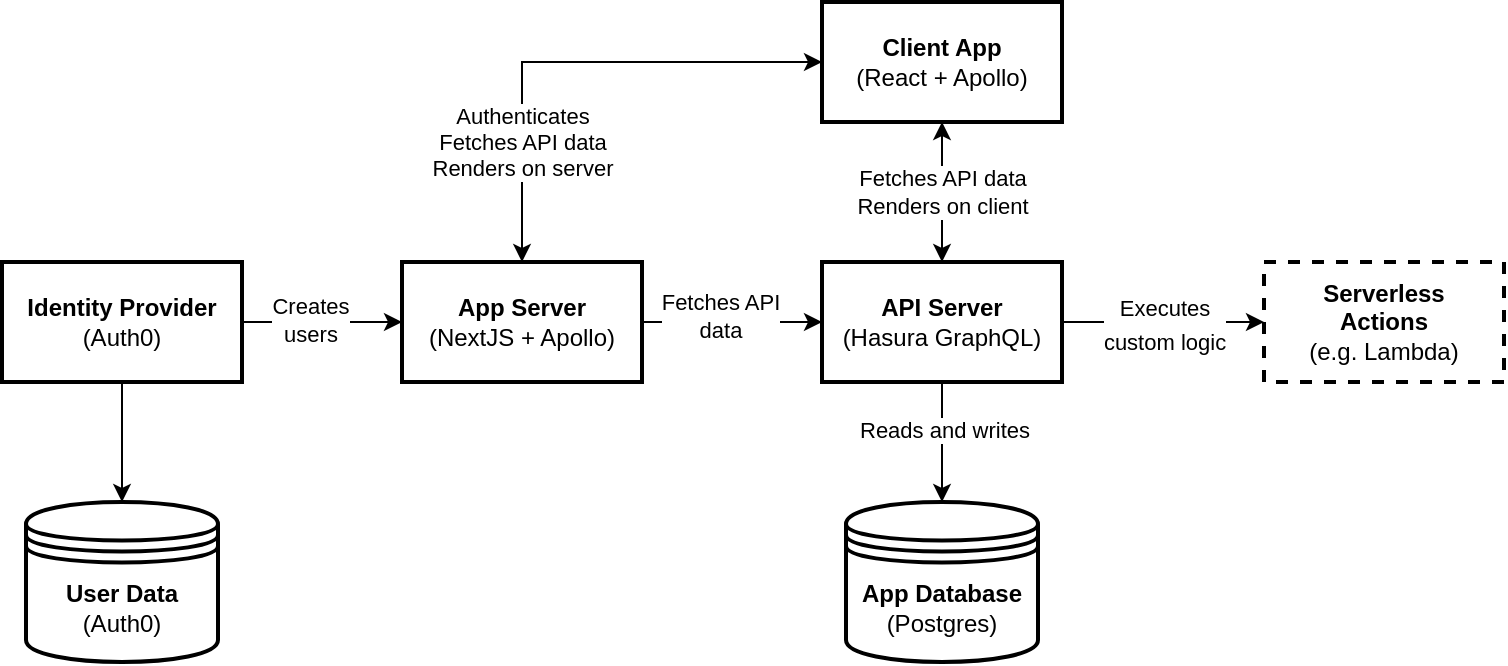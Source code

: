 <mxfile version="15.4.1" pages="3"><diagram id="ypU5EHyofynTUaopnox2" name="Architecture"><mxGraphModel dx="946" dy="620" grid="1" gridSize="10" guides="1" tooltips="1" connect="1" arrows="0" fold="1" page="1" pageScale="1" pageWidth="827" pageHeight="1169" math="0" shadow="0"><root><mxCell id="0"/><mxCell id="1" parent="0"/><mxCell id="yjSH_dLDPo8dB0Bedt4v-1" value="&lt;b&gt;App Database&lt;br&gt;&lt;/b&gt;(Postgres)" style="shape=datastore;whiteSpace=wrap;html=1;strokeWidth=2;" vertex="1" parent="1"><mxGeometry x="471" y="270" width="96" height="80" as="geometry"/></mxCell><mxCell id="yjSH_dLDPo8dB0Bedt4v-14" style="edgeStyle=orthogonalEdgeStyle;rounded=0;orthogonalLoop=1;jettySize=auto;html=1;exitX=0.5;exitY=1;exitDx=0;exitDy=0;entryX=0.5;entryY=0;entryDx=0;entryDy=0;" edge="1" parent="1" source="yjSH_dLDPo8dB0Bedt4v-2" target="yjSH_dLDPo8dB0Bedt4v-1"><mxGeometry relative="1" as="geometry"/></mxCell><mxCell id="yjSH_dLDPo8dB0Bedt4v-27" value="Reads and writes" style="edgeLabel;html=1;align=center;verticalAlign=middle;resizable=0;points=[];" vertex="1" connectable="0" parent="yjSH_dLDPo8dB0Bedt4v-14"><mxGeometry x="-0.2" y="1" relative="1" as="geometry"><mxPoint as="offset"/></mxGeometry></mxCell><mxCell id="fa5YpQ76TDTbd1rFoaq--2" style="edgeStyle=orthogonalEdgeStyle;rounded=0;orthogonalLoop=1;jettySize=auto;html=1;exitX=1;exitY=0.5;exitDx=0;exitDy=0;entryX=0;entryY=0.5;entryDx=0;entryDy=0;fontSize=14;startArrow=none;startFill=0;" edge="1" parent="1" source="yjSH_dLDPo8dB0Bedt4v-2" target="fa5YpQ76TDTbd1rFoaq--1"><mxGeometry relative="1" as="geometry"/></mxCell><mxCell id="fa5YpQ76TDTbd1rFoaq--3" value="&lt;font style=&quot;font-size: 11px&quot;&gt;Executes&lt;br&gt;custom logic&lt;/font&gt;" style="edgeLabel;html=1;align=center;verticalAlign=middle;resizable=0;points=[];fontSize=14;" vertex="1" connectable="0" parent="fa5YpQ76TDTbd1rFoaq--2"><mxGeometry x="-0.247" relative="1" as="geometry"><mxPoint x="13" as="offset"/></mxGeometry></mxCell><mxCell id="yjSH_dLDPo8dB0Bedt4v-2" value="&lt;b&gt;API Server&lt;/b&gt;&lt;br&gt;(Hasura GraphQL)" style="rounded=0;whiteSpace=wrap;html=1;strokeWidth=2;" vertex="1" parent="1"><mxGeometry x="459" y="150" width="120" height="60" as="geometry"/></mxCell><mxCell id="yjSH_dLDPo8dB0Bedt4v-17" style="edgeStyle=orthogonalEdgeStyle;rounded=0;orthogonalLoop=1;jettySize=auto;html=1;exitX=1;exitY=0.5;exitDx=0;exitDy=0;entryX=0;entryY=0.5;entryDx=0;entryDy=0;" edge="1" parent="1" source="yjSH_dLDPo8dB0Bedt4v-3" target="yjSH_dLDPo8dB0Bedt4v-2"><mxGeometry relative="1" as="geometry"/></mxCell><mxCell id="yjSH_dLDPo8dB0Bedt4v-26" value="Fetches API&lt;br&gt;data" style="edgeLabel;html=1;align=center;verticalAlign=middle;resizable=0;points=[];" vertex="1" connectable="0" parent="yjSH_dLDPo8dB0Bedt4v-17"><mxGeometry x="-0.133" y="3" relative="1" as="geometry"><mxPoint as="offset"/></mxGeometry></mxCell><mxCell id="yjSH_dLDPo8dB0Bedt4v-3" value="&lt;b&gt;App Server&lt;/b&gt;&lt;br&gt;(NextJS + Apollo)" style="rounded=0;whiteSpace=wrap;html=1;strokeWidth=2;" vertex="1" parent="1"><mxGeometry x="249" y="150" width="120" height="60" as="geometry"/></mxCell><mxCell id="yjSH_dLDPo8dB0Bedt4v-16" style="edgeStyle=orthogonalEdgeStyle;rounded=0;orthogonalLoop=1;jettySize=auto;html=1;exitX=0;exitY=0.5;exitDx=0;exitDy=0;entryX=0.5;entryY=0;entryDx=0;entryDy=0;startArrow=classic;startFill=1;" edge="1" parent="1" source="yjSH_dLDPo8dB0Bedt4v-4" target="yjSH_dLDPo8dB0Bedt4v-3"><mxGeometry relative="1" as="geometry"/></mxCell><mxCell id="yjSH_dLDPo8dB0Bedt4v-25" value="Authenticates&lt;br&gt;Fetches API data&lt;br&gt;Renders on server&lt;br&gt;" style="edgeLabel;html=1;align=center;verticalAlign=middle;resizable=0;points=[];" vertex="1" connectable="0" parent="yjSH_dLDPo8dB0Bedt4v-16"><mxGeometry x="0.452" y="-4" relative="1" as="geometry"><mxPoint x="4" y="8" as="offset"/></mxGeometry></mxCell><mxCell id="yjSH_dLDPo8dB0Bedt4v-18" value="Fetches API data&lt;br&gt;Renders on client" style="edgeStyle=orthogonalEdgeStyle;rounded=0;orthogonalLoop=1;jettySize=auto;html=1;exitX=0.5;exitY=1;exitDx=0;exitDy=0;entryX=0.5;entryY=0;entryDx=0;entryDy=0;startArrow=classic;startFill=1;" edge="1" parent="1" source="yjSH_dLDPo8dB0Bedt4v-4" target="yjSH_dLDPo8dB0Bedt4v-2"><mxGeometry relative="1" as="geometry"/></mxCell><mxCell id="yjSH_dLDPo8dB0Bedt4v-4" value="&lt;b&gt;Client App&lt;br&gt;&lt;/b&gt;(React + Apollo)" style="rounded=0;whiteSpace=wrap;html=1;strokeWidth=2;" vertex="1" parent="1"><mxGeometry x="459" y="20" width="120" height="60" as="geometry"/></mxCell><mxCell id="yjSH_dLDPo8dB0Bedt4v-20" style="edgeStyle=orthogonalEdgeStyle;rounded=0;orthogonalLoop=1;jettySize=auto;html=1;exitX=0.5;exitY=1;exitDx=0;exitDy=0;entryX=0.5;entryY=0;entryDx=0;entryDy=0;" edge="1" parent="1" source="yjSH_dLDPo8dB0Bedt4v-21" target="yjSH_dLDPo8dB0Bedt4v-22"><mxGeometry relative="1" as="geometry"/></mxCell><mxCell id="yjSH_dLDPo8dB0Bedt4v-23" style="edgeStyle=orthogonalEdgeStyle;rounded=0;orthogonalLoop=1;jettySize=auto;html=1;exitX=1;exitY=0.5;exitDx=0;exitDy=0;" edge="1" parent="1" source="yjSH_dLDPo8dB0Bedt4v-21" target="yjSH_dLDPo8dB0Bedt4v-3"><mxGeometry relative="1" as="geometry"/></mxCell><mxCell id="yjSH_dLDPo8dB0Bedt4v-24" value="Creates&lt;br&gt;users" style="edgeLabel;html=1;align=center;verticalAlign=middle;resizable=0;points=[];" vertex="1" connectable="0" parent="yjSH_dLDPo8dB0Bedt4v-23"><mxGeometry x="-0.15" y="1" relative="1" as="geometry"><mxPoint as="offset"/></mxGeometry></mxCell><mxCell id="yjSH_dLDPo8dB0Bedt4v-21" value="&lt;b&gt;Identity Provider&lt;br&gt;&lt;/b&gt;(Auth0)" style="rounded=0;whiteSpace=wrap;html=1;strokeWidth=2;" vertex="1" parent="1"><mxGeometry x="49" y="150" width="120" height="60" as="geometry"/></mxCell><mxCell id="yjSH_dLDPo8dB0Bedt4v-22" value="&lt;b&gt;User Data&lt;/b&gt;&lt;br&gt;(Auth0)" style="shape=datastore;whiteSpace=wrap;html=1;strokeWidth=2;" vertex="1" parent="1"><mxGeometry x="61" y="270" width="96" height="80" as="geometry"/></mxCell><mxCell id="fa5YpQ76TDTbd1rFoaq--1" value="&lt;b&gt;Serverless&lt;br&gt;Actions&lt;br&gt;&lt;/b&gt;(e.g. Lambda)" style="rounded=0;whiteSpace=wrap;html=1;strokeWidth=2;dashed=1;" vertex="1" parent="1"><mxGeometry x="680" y="150" width="120" height="60" as="geometry"/></mxCell></root></mxGraphModel></diagram><diagram id="6pykBiB0OGMinHMTfqn1" name="Rendering: First view"><mxGraphModel dx="946" dy="620" grid="1" gridSize="10" guides="1" tooltips="1" connect="1" arrows="1" fold="1" page="1" pageScale="1" pageWidth="827" pageHeight="1169" math="0" shadow="0"><root><mxCell id="pJjUKFb9TUL6dg_l3by5-0"/><mxCell id="pJjUKFb9TUL6dg_l3by5-1" parent="pJjUKFb9TUL6dg_l3by5-0"/><mxCell id="0CS0xwpGxlqOlwjkOeZl-6" style="edgeStyle=orthogonalEdgeStyle;rounded=0;orthogonalLoop=1;jettySize=auto;html=1;exitX=1;exitY=0.25;exitDx=0;exitDy=0;entryX=0;entryY=0.25;entryDx=0;entryDy=0;fontSize=14;" edge="1" parent="pJjUKFb9TUL6dg_l3by5-1" source="pJjUKFb9TUL6dg_l3by5-2" target="0CS0xwpGxlqOlwjkOeZl-0"><mxGeometry relative="1" as="geometry"/></mxCell><mxCell id="0CS0xwpGxlqOlwjkOeZl-9" value="2. Request data&lt;br&gt;&lt;font style=&quot;font-size: 10px&quot;&gt;(with access token)&lt;/font&gt;" style="edgeLabel;html=1;align=center;verticalAlign=middle;resizable=0;points=[];fontSize=14;" vertex="1" connectable="0" parent="0CS0xwpGxlqOlwjkOeZl-6"><mxGeometry x="-0.094" y="-1" relative="1" as="geometry"><mxPoint as="offset"/></mxGeometry></mxCell><mxCell id="0CS0xwpGxlqOlwjkOeZl-12" style="edgeStyle=orthogonalEdgeStyle;rounded=0;orthogonalLoop=1;jettySize=auto;html=1;exitX=0.25;exitY=0;exitDx=0;exitDy=0;entryX=0.25;entryY=1;entryDx=0;entryDy=0;fontSize=14;" edge="1" parent="pJjUKFb9TUL6dg_l3by5-1" source="pJjUKFb9TUL6dg_l3by5-2" target="pJjUKFb9TUL6dg_l3by5-3"><mxGeometry relative="1" as="geometry"/></mxCell><mxCell id="0CS0xwpGxlqOlwjkOeZl-13" value="5. Return view" style="edgeLabel;html=1;align=center;verticalAlign=middle;resizable=0;points=[];fontSize=14;" vertex="1" connectable="0" parent="0CS0xwpGxlqOlwjkOeZl-12"><mxGeometry x="0.311" y="-1" relative="1" as="geometry"><mxPoint x="-1" y="29" as="offset"/></mxGeometry></mxCell><mxCell id="pJjUKFb9TUL6dg_l3by5-2" value="&lt;b&gt;App Server&lt;/b&gt;&lt;br&gt;(NextJS + Apollo)" style="rounded=0;whiteSpace=wrap;html=1;strokeWidth=2;" vertex="1" parent="pJjUKFb9TUL6dg_l3by5-1"><mxGeometry x="70" y="300" width="120" height="60" as="geometry"/></mxCell><mxCell id="0CS0xwpGxlqOlwjkOeZl-3" style="edgeStyle=orthogonalEdgeStyle;rounded=0;orthogonalLoop=1;jettySize=auto;html=1;exitX=0.75;exitY=1;exitDx=0;exitDy=0;entryX=0.75;entryY=0;entryDx=0;entryDy=0;" edge="1" parent="pJjUKFb9TUL6dg_l3by5-1" source="pJjUKFb9TUL6dg_l3by5-3" target="pJjUKFb9TUL6dg_l3by5-2"><mxGeometry relative="1" as="geometry"/></mxCell><mxCell id="0CS0xwpGxlqOlwjkOeZl-5" value="1. Request view&lt;br&gt;&lt;font style=&quot;font-size: 10px&quot;&gt;(with cookie)&lt;/font&gt;" style="edgeLabel;html=1;align=center;verticalAlign=middle;resizable=0;points=[];fontSize=14;" vertex="1" connectable="0" parent="0CS0xwpGxlqOlwjkOeZl-3"><mxGeometry x="-0.044" y="-3" relative="1" as="geometry"><mxPoint x="3" y="-13" as="offset"/></mxGeometry></mxCell><mxCell id="pJjUKFb9TUL6dg_l3by5-3" value="&lt;b&gt;Client Application&lt;br&gt;&lt;/b&gt;(React + Apollo)" style="rounded=0;whiteSpace=wrap;html=1;strokeWidth=2;" vertex="1" parent="pJjUKFb9TUL6dg_l3by5-1"><mxGeometry x="70" y="150" width="120" height="60" as="geometry"/></mxCell><mxCell id="0CS0xwpGxlqOlwjkOeZl-10" style="edgeStyle=orthogonalEdgeStyle;rounded=0;orthogonalLoop=1;jettySize=auto;html=1;exitX=0;exitY=0.75;exitDx=0;exitDy=0;entryX=1;entryY=0.75;entryDx=0;entryDy=0;fontSize=14;" edge="1" parent="pJjUKFb9TUL6dg_l3by5-1" source="0CS0xwpGxlqOlwjkOeZl-0" target="pJjUKFb9TUL6dg_l3by5-2"><mxGeometry relative="1" as="geometry"/></mxCell><mxCell id="0CS0xwpGxlqOlwjkOeZl-11" value="3. Return data" style="edgeLabel;html=1;align=center;verticalAlign=middle;resizable=0;points=[];fontSize=14;" vertex="1" connectable="0" parent="0CS0xwpGxlqOlwjkOeZl-10"><mxGeometry x="0.388" y="3" relative="1" as="geometry"><mxPoint x="28" as="offset"/></mxGeometry></mxCell><mxCell id="0CS0xwpGxlqOlwjkOeZl-0" value="&lt;b&gt;API Server&lt;/b&gt;&lt;br&gt;(Hasura)" style="rounded=0;whiteSpace=wrap;html=1;strokeWidth=2;" vertex="1" parent="pJjUKFb9TUL6dg_l3by5-1"><mxGeometry x="354" y="300" width="120" height="60" as="geometry"/></mxCell><mxCell id="0CS0xwpGxlqOlwjkOeZl-1" value="&lt;b&gt;&lt;font style=&quot;font-size: 14px&quot;&gt;First view: Server-rendering&lt;/font&gt;&lt;/b&gt;" style="text;html=1;strokeColor=none;fillColor=none;align=left;verticalAlign=middle;whiteSpace=wrap;rounded=0;" vertex="1" parent="pJjUKFb9TUL6dg_l3by5-1"><mxGeometry x="70" y="100" width="230" height="30" as="geometry"/></mxCell><mxCell id="RAi_cckaQus5hyzI-Jvk-15" value="" style="shape=image;html=1;verticalAlign=top;verticalLabelPosition=bottom;labelBackgroundColor=#ffffff;imageAspect=0;aspect=fixed;image=https://cdn0.iconfinder.com/data/icons/christmas-solid-santa-claus-is-coming/512/Cookie-128.png;fontSize=14;strokeColor=#000000;strokeWidth=3;" vertex="1" parent="pJjUKFb9TUL6dg_l3by5-1"><mxGeometry x="160" y="260" width="30" height="30" as="geometry"/></mxCell><mxCell id="RAi_cckaQus5hyzI-Jvk-19" style="edgeStyle=orthogonalEdgeStyle;rounded=0;orthogonalLoop=1;jettySize=auto;html=1;exitX=0.75;exitY=1;exitDx=0;exitDy=0;entryX=0.25;entryY=1;entryDx=0;entryDy=0;fontSize=10;startArrow=none;startFill=0;" edge="1" parent="pJjUKFb9TUL6dg_l3by5-1" source="pJjUKFb9TUL6dg_l3by5-2" target="pJjUKFb9TUL6dg_l3by5-2"><mxGeometry relative="1" as="geometry"><Array as="points"><mxPoint x="160" y="370"/><mxPoint x="100" y="370"/></Array></mxGeometry></mxCell><mxCell id="RAi_cckaQus5hyzI-Jvk-20" value="&lt;font style=&quot;font-size: 14px&quot;&gt;4. Render&lt;br&gt;view&lt;/font&gt;" style="edgeLabel;html=1;align=center;verticalAlign=middle;resizable=0;points=[];fontSize=10;" vertex="1" connectable="0" parent="RAi_cckaQus5hyzI-Jvk-19"><mxGeometry x="0.02" relative="1" as="geometry"><mxPoint x="1" y="20" as="offset"/></mxGeometry></mxCell><mxCell id="RAi_cckaQus5hyzI-Jvk-21" value="" style="sketch=0;pointerEvents=1;shadow=0;dashed=0;html=1;strokeColor=none;fillColor=#000000;labelPosition=center;verticalLabelPosition=bottom;verticalAlign=top;outlineConnect=0;align=center;shape=mxgraph.office.security.key_permissions;fontSize=14;" vertex="1" parent="pJjUKFb9TUL6dg_l3by5-1"><mxGeometry x="320" y="290" width="15" height="31.8" as="geometry"/></mxCell></root></mxGraphModel></diagram><diagram id="FJ61SH0Q2mLl2sQqA4l_" name="Rendering: Subsequent interactions"><mxGraphModel dx="946" dy="620" grid="1" gridSize="10" guides="1" tooltips="1" connect="1" arrows="1" fold="1" page="1" pageScale="1" pageWidth="827" pageHeight="1169" math="0" shadow="0"><root><mxCell id="VUKBOTkFcjxXC8_pMaBq-0"/><mxCell id="VUKBOTkFcjxXC8_pMaBq-1" parent="VUKBOTkFcjxXC8_pMaBq-0"/><mxCell id="VUKBOTkFcjxXC8_pMaBq-2" value="&lt;b&gt;&lt;font style=&quot;font-size: 14px&quot;&gt;Subsequent interactions: Client-rendering&lt;/font&gt;&lt;/b&gt;" style="text;html=1;strokeColor=none;fillColor=none;align=left;verticalAlign=middle;whiteSpace=wrap;rounded=0;" vertex="1" parent="VUKBOTkFcjxXC8_pMaBq-1"><mxGeometry x="50" y="30" width="300" height="30" as="geometry"/></mxCell><mxCell id="VUKBOTkFcjxXC8_pMaBq-3" style="edgeStyle=orthogonalEdgeStyle;rounded=0;orthogonalLoop=1;jettySize=auto;html=1;exitX=1;exitY=0.25;exitDx=0;exitDy=0;fontSize=14;startArrow=none;" edge="1" parent="VUKBOTkFcjxXC8_pMaBq-1" source="VUKBOTkFcjxXC8_pMaBq-10" target="VUKBOTkFcjxXC8_pMaBq-8"><mxGeometry relative="1" as="geometry"/></mxCell><mxCell id="VUKBOTkFcjxXC8_pMaBq-4" value="&lt;b&gt;App Server&lt;/b&gt;&lt;br&gt;(NextJS + Apollo)" style="rounded=0;whiteSpace=wrap;html=1;strokeWidth=2;" vertex="1" parent="VUKBOTkFcjxXC8_pMaBq-1"><mxGeometry x="50" y="220" width="120" height="60" as="geometry"/></mxCell><mxCell id="VUKBOTkFcjxXC8_pMaBq-5" value="&lt;b&gt;Client Application&lt;br&gt;&lt;/b&gt;(React + Apollo)" style="rounded=0;whiteSpace=wrap;html=1;strokeWidth=2;" vertex="1" parent="VUKBOTkFcjxXC8_pMaBq-1"><mxGeometry x="50" y="70" width="120" height="60" as="geometry"/></mxCell><mxCell id="VUKBOTkFcjxXC8_pMaBq-6" style="edgeStyle=orthogonalEdgeStyle;rounded=0;orthogonalLoop=1;jettySize=auto;html=1;exitX=0.25;exitY=0;exitDx=0;exitDy=0;entryX=0.992;entryY=0.65;entryDx=0;entryDy=0;fontSize=14;entryPerimeter=0;" edge="1" parent="VUKBOTkFcjxXC8_pMaBq-1" source="VUKBOTkFcjxXC8_pMaBq-8" target="VUKBOTkFcjxXC8_pMaBq-5"><mxGeometry relative="1" as="geometry"/></mxCell><mxCell id="VUKBOTkFcjxXC8_pMaBq-7" value="2. Return&lt;br&gt;data" style="edgeLabel;html=1;align=center;verticalAlign=middle;resizable=0;points=[];fontSize=14;" vertex="1" connectable="0" parent="VUKBOTkFcjxXC8_pMaBq-6"><mxGeometry x="0.388" y="3" relative="1" as="geometry"><mxPoint x="87" y="48" as="offset"/></mxGeometry></mxCell><mxCell id="VUKBOTkFcjxXC8_pMaBq-8" value="&lt;b&gt;API Server&lt;/b&gt;&lt;br&gt;(Hasura)" style="rounded=0;whiteSpace=wrap;html=1;strokeWidth=2;" vertex="1" parent="VUKBOTkFcjxXC8_pMaBq-1"><mxGeometry x="334" y="220" width="120" height="60" as="geometry"/></mxCell><mxCell id="VUKBOTkFcjxXC8_pMaBq-9" value="3. Render&lt;br&gt;View" style="edgeStyle=orthogonalEdgeStyle;rounded=0;orthogonalLoop=1;jettySize=auto;html=1;exitX=0.75;exitY=1;exitDx=0;exitDy=0;entryX=0.25;entryY=1;entryDx=0;entryDy=0;fontSize=14;startArrow=none;startFill=0;" edge="1" parent="VUKBOTkFcjxXC8_pMaBq-1" source="VUKBOTkFcjxXC8_pMaBq-5" target="VUKBOTkFcjxXC8_pMaBq-5"><mxGeometry y="10" relative="1" as="geometry"><Array as="points"><mxPoint x="140" y="150"/><mxPoint x="80" y="150"/></Array><mxPoint as="offset"/></mxGeometry></mxCell><mxCell id="VUKBOTkFcjxXC8_pMaBq-10" value="" style="sketch=0;pointerEvents=1;shadow=0;dashed=0;html=1;strokeColor=none;fillColor=#000000;labelPosition=center;verticalLabelPosition=bottom;verticalAlign=top;outlineConnect=0;align=center;shape=mxgraph.office.security.key_permissions;fontSize=14;" vertex="1" parent="VUKBOTkFcjxXC8_pMaBq-1"><mxGeometry x="340" y="70" width="15" height="31.8" as="geometry"/></mxCell><mxCell id="VUKBOTkFcjxXC8_pMaBq-11" value="" style="edgeStyle=orthogonalEdgeStyle;rounded=0;orthogonalLoop=1;jettySize=auto;html=1;exitX=1;exitY=0.25;exitDx=0;exitDy=0;fontSize=14;endArrow=none;" edge="1" parent="VUKBOTkFcjxXC8_pMaBq-1" source="VUKBOTkFcjxXC8_pMaBq-5" target="VUKBOTkFcjxXC8_pMaBq-10"><mxGeometry relative="1" as="geometry"><mxPoint x="170" y="85" as="sourcePoint"/><mxPoint x="394" y="220" as="targetPoint"/></mxGeometry></mxCell><mxCell id="VUKBOTkFcjxXC8_pMaBq-12" value="1. Request data&lt;br&gt;&lt;font style=&quot;font-size: 10px&quot;&gt;(with access token)&lt;/font&gt;" style="edgeLabel;html=1;align=center;verticalAlign=middle;resizable=0;points=[];fontSize=14;" vertex="1" connectable="0" parent="VUKBOTkFcjxXC8_pMaBq-11"><mxGeometry x="-0.094" y="-1" relative="1" as="geometry"><mxPoint x="13" as="offset"/></mxGeometry></mxCell></root></mxGraphModel></diagram></mxfile>